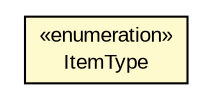 #!/usr/local/bin/dot
#
# Class diagram 
# Generated by UMLGraph version R5_6 (http://www.umlgraph.org/)
#

digraph G {
	edge [fontname="arial",fontsize=10,labelfontname="arial",labelfontsize=10];
	node [fontname="arial",fontsize=10,shape=plaintext];
	nodesep=0.25;
	ranksep=0.5;
	// org.thoughtworks.sales.stage.dc.ItemType
	c16727 [label=<<table title="org.thoughtworks.sales.stage.dc.ItemType" border="0" cellborder="1" cellspacing="0" cellpadding="2" port="p" bgcolor="lemonChiffon" href="./ItemType.html">
		<tr><td><table border="0" cellspacing="0" cellpadding="1">
<tr><td align="center" balign="center"> &#171;enumeration&#187; </td></tr>
<tr><td align="center" balign="center"> ItemType </td></tr>
		</table></td></tr>
		</table>>, URL="./ItemType.html", fontname="arial", fontcolor="black", fontsize=10.0];
}

